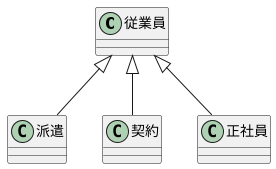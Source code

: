 @startuml 雇用形態
class 従業員 {

}
class 派遣 {

}
class 契約 {

}

class 正社員 {

}
従業員 <|-down- 派遣
従業員 <|-down- 契約
従業員 <|-down- 正社員
@enduml